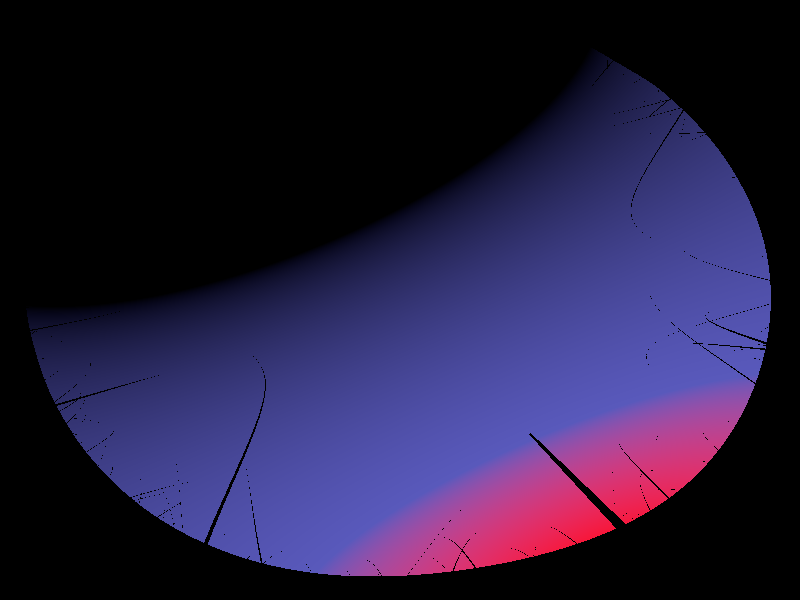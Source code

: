 #version 3.7;

#include "functions.inc"

// Background color to black for what's outside the field of view of
// the camera
background { color rgb 0.0 }

// Seed for the random generators
#declare seedAll = seed(clock);

// Random generator for each component of the scene
#declare seedStars = seed(rand(seedAll) * 1000);
#declare seedMilkyway = seed(rand(seedAll) * 1000);
#declare seedSunset = seed(rand(seedAll) * 1000);
#declare seedMountains = seed(rand(seedAll) * 1000);
#declare seedShootingstar = seed(rand(seedAll) * 1000);
#declare seedGrass = seed(rand(seedAll) * 1000);

// Standard fisheye camera looking upward (y-axis) with x-axis as right
camera {
  fisheye
  location 0.0
  look_at y
  up y
  right x
  sky z
  angle 180.0
}

// Skysphere to setup a not-completely-black background color of what's
// inside the field of view of the camera
sky_sphere {
  pigment { color 0.001 }
}

// Stars
#declare stars = union {
  #local nbStars = 5000 * (1.0 + 9.0 * rand(seedStars));
  #local iStar = 0;
  #while (iStar < nbStars)
    sphere {
      // Uniformly distributed position the sphere
      #local theta = 360.0 * rand(seedStars);
      #local phi = acos(1.0 - 2.0 * rand(seedStars));
      #local pos = <sin(phi) * cos(theta), sin(phi) * sin(theta), cos(phi)>;
      #local radiusStar = rand(seedStars) * 2.0;
      pos * 1000.0 * (0.5 + rand(seedStars)), radiusStar
      #local strengthStar = rand(seedStars);
      #local rgbStar = <rand(seedStars), rand(seedStars), rand(seedStars)>;
      texture {
        pigment { color rgb rgbStar }
        finish { ambient strengthStar }
      }
    }
    #declare iStar = iStar + 1;
  #end
}

object { stars }

// Milky way
#declare smoothstep = function(_v) {
  3.0 * pow(_v, 2.0) - 2.0 * pow(_v, 3.0)
}
#local minRadius = 40.0 * (1.0  + 0.5 * rand(seedMilkyway));
#local majRadius = 100.0;
#declare MilkywayPatternA = function {
  smoothstep(f_torus(x, y, z, 1.0, minRadius / majRadius) * f_bozo(x, y, z))
}
#declare MilkywayPatternB = function {
  #local coeff = 10.0;
  smoothstep(f_torus(x, y, z, 1.0, minRadius / majRadius) *
    f_bozo(x * coeff, y * coeff, z * coeff))
}
#declare milkyway = union {
  torus {
    1.0, minRadius / majRadius
    hollow
    texture {
      pigment {color rgbt 1.0}
    }
    interior {
      media {
        emission 0.05 * <rand(seedMilkyway), rand(seedMilkyway), rand(seedMilkyway)>
        density {
          function {MilkywayPatternA(x, y, z)}
          color_map {
            [0.0  rgb 0]
            [0.1  rgb 0]
            [0.25 rgb 0.1]
            [0.5  rgb 1]
            [0.75 rgb 0.1]
            [0.9  rgb 0]
            [1.0  rgb 0]
          }
          turbulence 0.2
        }
      }
    }
    rotate y * rand(seedMilkyway) * 180.0
  }
  torus {
    1.0, minRadius / majRadius + 0.001
    hollow
    texture {
      pigment {color rgbt 1.0}
    }
    interior {
      media {
        absorption 0.5
        density {
          function {MilkywayPatternB(x, y, z)}
          color_map {
            [0.0  rgb 0]
            [0.1  rgb 0]
            [0.25 rgb 0.8]
            [0.5  rgb 1]
            [0.75 rgb 0.8]
            [0.9  rgb 0]
            [1.0  rgb 0]
          }
          turbulence 0.2
        }
      }
    }
    rotate y * rand(seedMilkyway) * 180.0
  }
  rotate x * rand(seedMilkyway) * 180.0
  rotate z * rand(seedMilkyway) * 180.0
  scale majRadius
}
object { milkyway }

// Sunset/Sunrise
sphere {
  0.0, 1.0
  hollow
  texture {
    pigment {
      gradient y
      color_map {
        [0.0    rgbt <0.0, 0.0, 0.0, 1.0>]
        [0.25   rgbt <0.0, 0.0, 0.0, 1.0>]
        [0.85   rgbt <0.1, 0.1, 0.5, 0.5>]
        [0.999  rgbt <1.0, 0.0, 0.0, 0.15>]
        [0.9995 rgbt <0.8, 0.8, 0.0, 0.1>]
        [1.0    rgbt <3.0, 3.0, 3.0, 0.0>]
      }
      scale 2.0
      translate -y
    }
    finish {
      diffuse 1.0
    }
  }
  scale majRadius - minRadius - 1.0
  rotate x * (90.0 + rand(seedSunset) * 90.0)
  rotate y * rand(seedSunset) * 360.0
}

// Mountains
#declare Mountains = function {
  #local _coeff = rand(seedMountains) * 20.0;
  #local _shiftX = rand(seedMountains);
  #local _shiftY = rand(seedMountains);
  #local _shiftZ = rand(seedMountains);
  #local _d = sqrt(pow(0.5 - x.x, 2.0) + pow(0.5 - y.y, 2.0) + pow(0.5 - z.z, 2.0));
  f_bozo(x + _shiftX, y + _shiftY, z + _shiftZ) *
    pow(_d, 4.0) * pow(f_bozo(x * _coeff, y * _coeff, z * _coeff), 2.0)
}
#declare mountains = difference {
  height_field {
    function 100, 100 { Mountains(x, y, z) }
    translate <-0.5, 0.0, -0.5>
    rotate y * rand(seedMountains) * 360.0
    scale <50.0, 10.0, 50.0>
    texture {
      pigment { rgb 0.0 }
      finish { ambient 0.0 }
    }
  }
  cylinder {
    -y * 10.0, y * 10.0, 10.0
  }
}
object{ mountains }

// Shooting star
#if (rand(seedAll) < 0.1)
  cylinder {
    #local length = (15.0 + 10.0 * rand(seedShootingstar));
    0.0, x * length, 1.0
    texture {
      pigment { 
        gradient x
        color_map {
          [0.0 rgbt <1.0, 1.0, 1.0, 0.0>]
          [0.1 rgbt <1.0, 1.0, 1.0, 0.0>]
          [0.9 rgbt <0.0, 0.0, 0.0, 1.0>]
          [1.0 rgbt <0.0, 0.0, 0.0, 1.0>]
        }
        turbulence 0.2
      }
      finish { ambient 1.0 }
      scale length
    }
    scale <1.0, 0.15, 0.15>
    translate y * (majRadius - minRadius - 2.0)
    rotate y * 360.0 * rand(seedShootingstar)
    rotate z * (-45.0 + 90.0 * rand(seedShootingstar))
    rotate x * (-45.0 + 90.0 * rand(seedShootingstar))
  }
#end

// Grass
#macro GrassPatch(_u, _v, _w, _c)
  <_w * (-1.0 + _u * 2.0) * (1.0 - _v), sin(_v * 3.14159 * (0.4 + 0.4 * _c)), _v>
#end

#declare nbGrass = rand(seedGrass) * 1000;
#declare grass = union {
  #declare iGrass = 0;
  #while(iGrass < nbGrass)
    bicubic_patch {
      type 1
      u_steps 4
      v_steps 4
      #local _w = 0.01;
      #local _c = rand(seedGrass);
      GrassPatch(0.0      , 0.0      , _w, _c),
      GrassPatch(1.0 / 3.0, 0.0      , _w, _c),
      GrassPatch(2.0 / 3.0, 0.0      , _w, _c),
      GrassPatch(1.0      , 0.0      , _w, _c)
      GrassPatch(0.0      , 1.0 / 3.0, _w, _c),
      GrassPatch(1.0 / 3.0, 1.0 / 3.0, _w, _c),
      GrassPatch(2.0 / 3.0, 1.0 / 3.0, _w, _c),
      GrassPatch(1.0      , 1.0 / 3.0, _w, _c)
      GrassPatch(0.0      , 2.0 / 3.0, _w, _c),
      GrassPatch(1.0 / 3.0, 2.0 / 3.0, _w, _c),
      GrassPatch(2.0 / 3.0, 2.0 / 3.0, _w, _c),
      GrassPatch(1.0      , 2.0 / 3.0, _w, _c)
      GrassPatch(0.0      , 1.0      , _w, _c),
      GrassPatch(1.0 / 3.0, 1.0      , _w, _c),
      GrassPatch(2.0 / 3.0, 1.0      , _w, _c),
      GrassPatch(1.0      , 1.0      , _w, _c)
      texture {
        pigment {
          color rgb 0.0
        }
      }
      rotate y * rand(seedGrass) * 360.0
      scale <1.0, 1.0 + rand(seedGrass), 1.0>
      translate <20.0 * (rand(seedGrass) - 0.5), 0.0, 20.0 * (rand(seedGrass) - 0.5)>
    }
    #declare iGrass = iGrass + 1;
  #end
};

object { grass }
